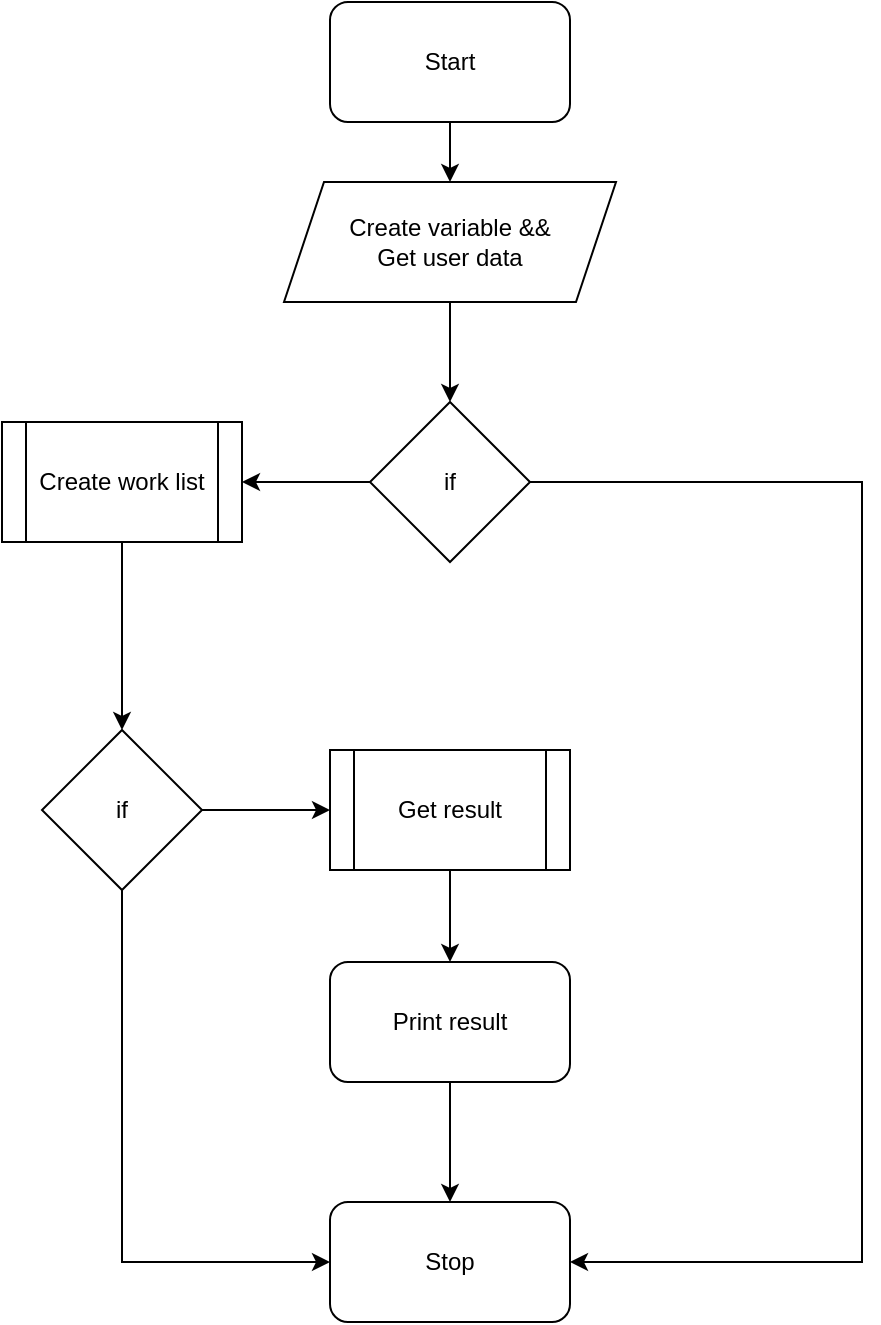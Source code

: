 <mxfile version="22.1.11" type="device">
  <diagram name="Page-1" id="nQgo_CuuXoo3Jmj_gi1j">
    <mxGraphModel dx="1285" dy="1008" grid="1" gridSize="10" guides="1" tooltips="1" connect="1" arrows="1" fold="1" page="1" pageScale="1" pageWidth="1169" pageHeight="827" math="0" shadow="0">
      <root>
        <mxCell id="0" />
        <mxCell id="1" parent="0" />
        <mxCell id="PZpnaHgOOVUGEtfIT2mE-3" style="edgeStyle=orthogonalEdgeStyle;rounded=0;orthogonalLoop=1;jettySize=auto;html=1;entryX=0.5;entryY=0;entryDx=0;entryDy=0;" edge="1" parent="1" source="PZpnaHgOOVUGEtfIT2mE-1" target="PZpnaHgOOVUGEtfIT2mE-2">
          <mxGeometry relative="1" as="geometry" />
        </mxCell>
        <mxCell id="PZpnaHgOOVUGEtfIT2mE-1" value="Start" style="rounded=1;whiteSpace=wrap;html=1;" vertex="1" parent="1">
          <mxGeometry x="524" y="50" width="120" height="60" as="geometry" />
        </mxCell>
        <mxCell id="PZpnaHgOOVUGEtfIT2mE-5" style="edgeStyle=orthogonalEdgeStyle;rounded=0;orthogonalLoop=1;jettySize=auto;html=1;entryX=0.5;entryY=0;entryDx=0;entryDy=0;" edge="1" parent="1" source="PZpnaHgOOVUGEtfIT2mE-2" target="PZpnaHgOOVUGEtfIT2mE-4">
          <mxGeometry relative="1" as="geometry" />
        </mxCell>
        <mxCell id="PZpnaHgOOVUGEtfIT2mE-2" value="Create variable &amp;amp;&amp;amp; &lt;br&gt;Get user data" style="shape=parallelogram;perimeter=parallelogramPerimeter;whiteSpace=wrap;html=1;fixedSize=1;" vertex="1" parent="1">
          <mxGeometry x="501" y="140" width="166" height="60" as="geometry" />
        </mxCell>
        <mxCell id="PZpnaHgOOVUGEtfIT2mE-8" style="edgeStyle=orthogonalEdgeStyle;rounded=0;orthogonalLoop=1;jettySize=auto;html=1;entryX=1;entryY=0.5;entryDx=0;entryDy=0;" edge="1" parent="1" source="PZpnaHgOOVUGEtfIT2mE-4" target="PZpnaHgOOVUGEtfIT2mE-7">
          <mxGeometry relative="1" as="geometry" />
        </mxCell>
        <mxCell id="PZpnaHgOOVUGEtfIT2mE-11" style="edgeStyle=orthogonalEdgeStyle;rounded=0;orthogonalLoop=1;jettySize=auto;html=1;entryX=1;entryY=0.5;entryDx=0;entryDy=0;" edge="1" parent="1" source="PZpnaHgOOVUGEtfIT2mE-4" target="PZpnaHgOOVUGEtfIT2mE-6">
          <mxGeometry relative="1" as="geometry">
            <Array as="points">
              <mxPoint x="790" y="290" />
              <mxPoint x="790" y="680" />
            </Array>
          </mxGeometry>
        </mxCell>
        <mxCell id="PZpnaHgOOVUGEtfIT2mE-4" value="if" style="rhombus;whiteSpace=wrap;html=1;" vertex="1" parent="1">
          <mxGeometry x="544" y="250" width="80" height="80" as="geometry" />
        </mxCell>
        <mxCell id="PZpnaHgOOVUGEtfIT2mE-6" value="Stop" style="rounded=1;whiteSpace=wrap;html=1;" vertex="1" parent="1">
          <mxGeometry x="524" y="650" width="120" height="60" as="geometry" />
        </mxCell>
        <mxCell id="PZpnaHgOOVUGEtfIT2mE-13" style="edgeStyle=orthogonalEdgeStyle;rounded=0;orthogonalLoop=1;jettySize=auto;html=1;" edge="1" parent="1" source="PZpnaHgOOVUGEtfIT2mE-7" target="PZpnaHgOOVUGEtfIT2mE-12">
          <mxGeometry relative="1" as="geometry" />
        </mxCell>
        <mxCell id="PZpnaHgOOVUGEtfIT2mE-7" value="Create work list" style="shape=process;whiteSpace=wrap;html=1;backgroundOutline=1;" vertex="1" parent="1">
          <mxGeometry x="360" y="260" width="120" height="60" as="geometry" />
        </mxCell>
        <mxCell id="PZpnaHgOOVUGEtfIT2mE-14" style="edgeStyle=orthogonalEdgeStyle;rounded=0;orthogonalLoop=1;jettySize=auto;html=1;entryX=0;entryY=0.5;entryDx=0;entryDy=0;" edge="1" parent="1" source="PZpnaHgOOVUGEtfIT2mE-12" target="PZpnaHgOOVUGEtfIT2mE-6">
          <mxGeometry relative="1" as="geometry">
            <Array as="points">
              <mxPoint x="420" y="680" />
            </Array>
          </mxGeometry>
        </mxCell>
        <mxCell id="PZpnaHgOOVUGEtfIT2mE-18" style="edgeStyle=orthogonalEdgeStyle;rounded=0;orthogonalLoop=1;jettySize=auto;html=1;entryX=0;entryY=0.5;entryDx=0;entryDy=0;" edge="1" parent="1" source="PZpnaHgOOVUGEtfIT2mE-12" target="PZpnaHgOOVUGEtfIT2mE-17">
          <mxGeometry relative="1" as="geometry" />
        </mxCell>
        <mxCell id="PZpnaHgOOVUGEtfIT2mE-12" value="if" style="rhombus;whiteSpace=wrap;html=1;" vertex="1" parent="1">
          <mxGeometry x="380" y="414" width="80" height="80" as="geometry" />
        </mxCell>
        <mxCell id="PZpnaHgOOVUGEtfIT2mE-21" style="edgeStyle=orthogonalEdgeStyle;rounded=0;orthogonalLoop=1;jettySize=auto;html=1;entryX=0.5;entryY=0;entryDx=0;entryDy=0;" edge="1" parent="1" source="PZpnaHgOOVUGEtfIT2mE-17" target="PZpnaHgOOVUGEtfIT2mE-20">
          <mxGeometry relative="1" as="geometry" />
        </mxCell>
        <mxCell id="PZpnaHgOOVUGEtfIT2mE-17" value="Get result" style="shape=process;whiteSpace=wrap;html=1;backgroundOutline=1;" vertex="1" parent="1">
          <mxGeometry x="524" y="424" width="120" height="60" as="geometry" />
        </mxCell>
        <mxCell id="PZpnaHgOOVUGEtfIT2mE-22" style="edgeStyle=orthogonalEdgeStyle;rounded=0;orthogonalLoop=1;jettySize=auto;html=1;entryX=0.5;entryY=0;entryDx=0;entryDy=0;" edge="1" parent="1" source="PZpnaHgOOVUGEtfIT2mE-20" target="PZpnaHgOOVUGEtfIT2mE-6">
          <mxGeometry relative="1" as="geometry" />
        </mxCell>
        <mxCell id="PZpnaHgOOVUGEtfIT2mE-20" value="Print result" style="rounded=1;whiteSpace=wrap;html=1;" vertex="1" parent="1">
          <mxGeometry x="524" y="530" width="120" height="60" as="geometry" />
        </mxCell>
      </root>
    </mxGraphModel>
  </diagram>
</mxfile>
